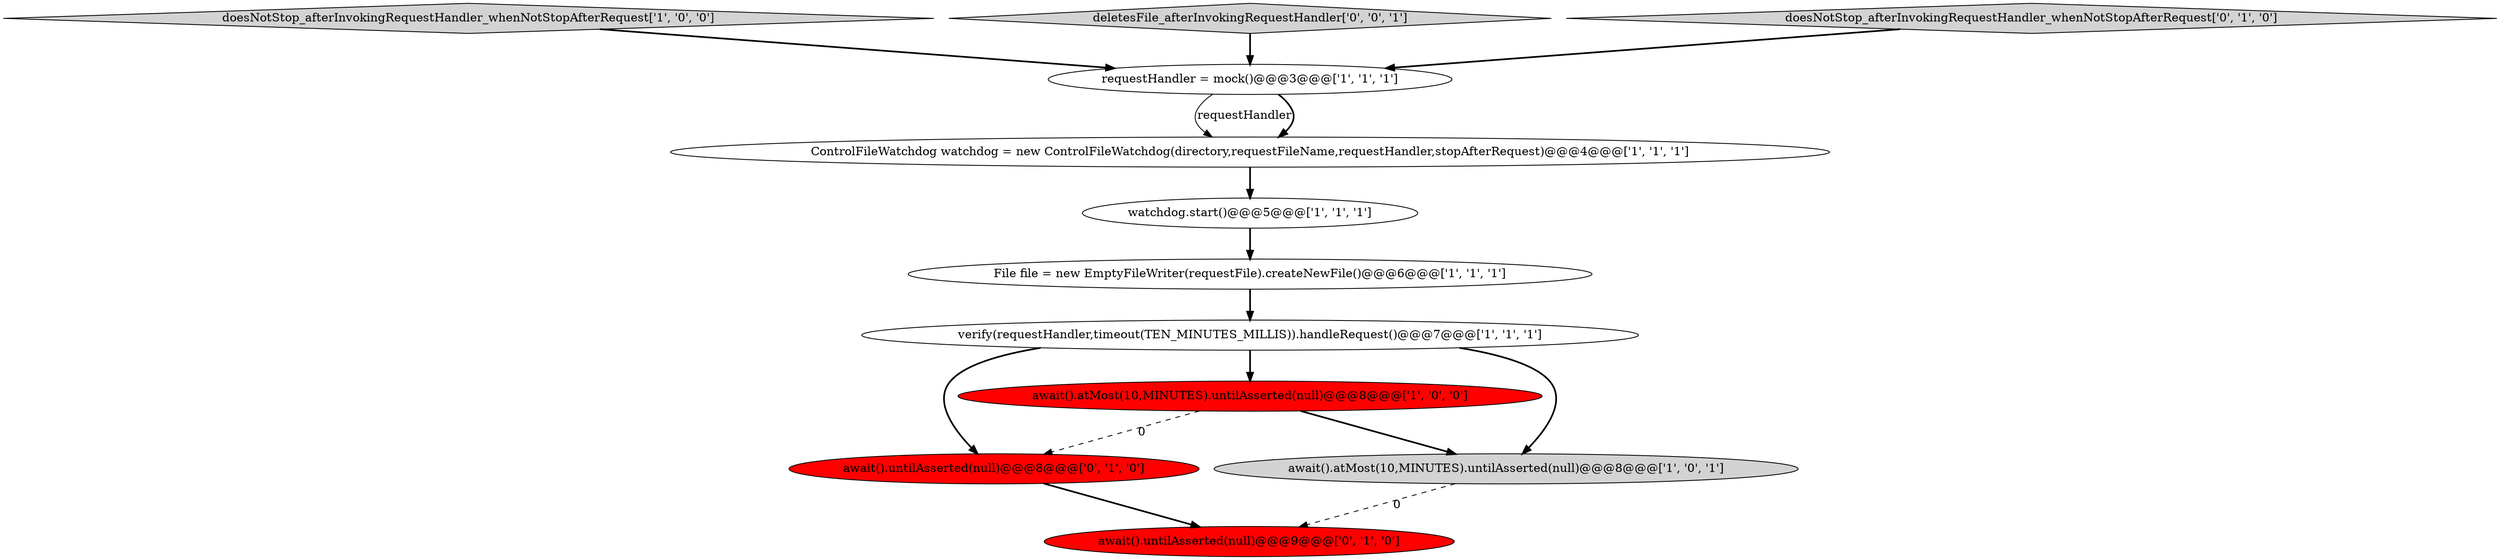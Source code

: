 digraph {
0 [style = filled, label = "watchdog.start()@@@5@@@['1', '1', '1']", fillcolor = white, shape = ellipse image = "AAA0AAABBB1BBB"];
10 [style = filled, label = "await().untilAsserted(null)@@@8@@@['0', '1', '0']", fillcolor = red, shape = ellipse image = "AAA1AAABBB2BBB"];
1 [style = filled, label = "doesNotStop_afterInvokingRequestHandler_whenNotStopAfterRequest['1', '0', '0']", fillcolor = lightgray, shape = diamond image = "AAA0AAABBB1BBB"];
3 [style = filled, label = "verify(requestHandler,timeout(TEN_MINUTES_MILLIS)).handleRequest()@@@7@@@['1', '1', '1']", fillcolor = white, shape = ellipse image = "AAA0AAABBB1BBB"];
11 [style = filled, label = "deletesFile_afterInvokingRequestHandler['0', '0', '1']", fillcolor = lightgray, shape = diamond image = "AAA0AAABBB3BBB"];
6 [style = filled, label = "requestHandler = mock()@@@3@@@['1', '1', '1']", fillcolor = white, shape = ellipse image = "AAA0AAABBB1BBB"];
5 [style = filled, label = "await().atMost(10,MINUTES).untilAsserted(null)@@@8@@@['1', '0', '0']", fillcolor = red, shape = ellipse image = "AAA1AAABBB1BBB"];
8 [style = filled, label = "await().untilAsserted(null)@@@9@@@['0', '1', '0']", fillcolor = red, shape = ellipse image = "AAA1AAABBB2BBB"];
9 [style = filled, label = "doesNotStop_afterInvokingRequestHandler_whenNotStopAfterRequest['0', '1', '0']", fillcolor = lightgray, shape = diamond image = "AAA0AAABBB2BBB"];
2 [style = filled, label = "ControlFileWatchdog watchdog = new ControlFileWatchdog(directory,requestFileName,requestHandler,stopAfterRequest)@@@4@@@['1', '1', '1']", fillcolor = white, shape = ellipse image = "AAA0AAABBB1BBB"];
7 [style = filled, label = "File file = new EmptyFileWriter(requestFile).createNewFile()@@@6@@@['1', '1', '1']", fillcolor = white, shape = ellipse image = "AAA0AAABBB1BBB"];
4 [style = filled, label = "await().atMost(10,MINUTES).untilAsserted(null)@@@8@@@['1', '0', '1']", fillcolor = lightgray, shape = ellipse image = "AAA0AAABBB1BBB"];
3->10 [style = bold, label=""];
11->6 [style = bold, label=""];
3->5 [style = bold, label=""];
2->0 [style = bold, label=""];
1->6 [style = bold, label=""];
6->2 [style = solid, label="requestHandler"];
10->8 [style = bold, label=""];
5->10 [style = dashed, label="0"];
3->4 [style = bold, label=""];
7->3 [style = bold, label=""];
5->4 [style = bold, label=""];
9->6 [style = bold, label=""];
4->8 [style = dashed, label="0"];
0->7 [style = bold, label=""];
6->2 [style = bold, label=""];
}
